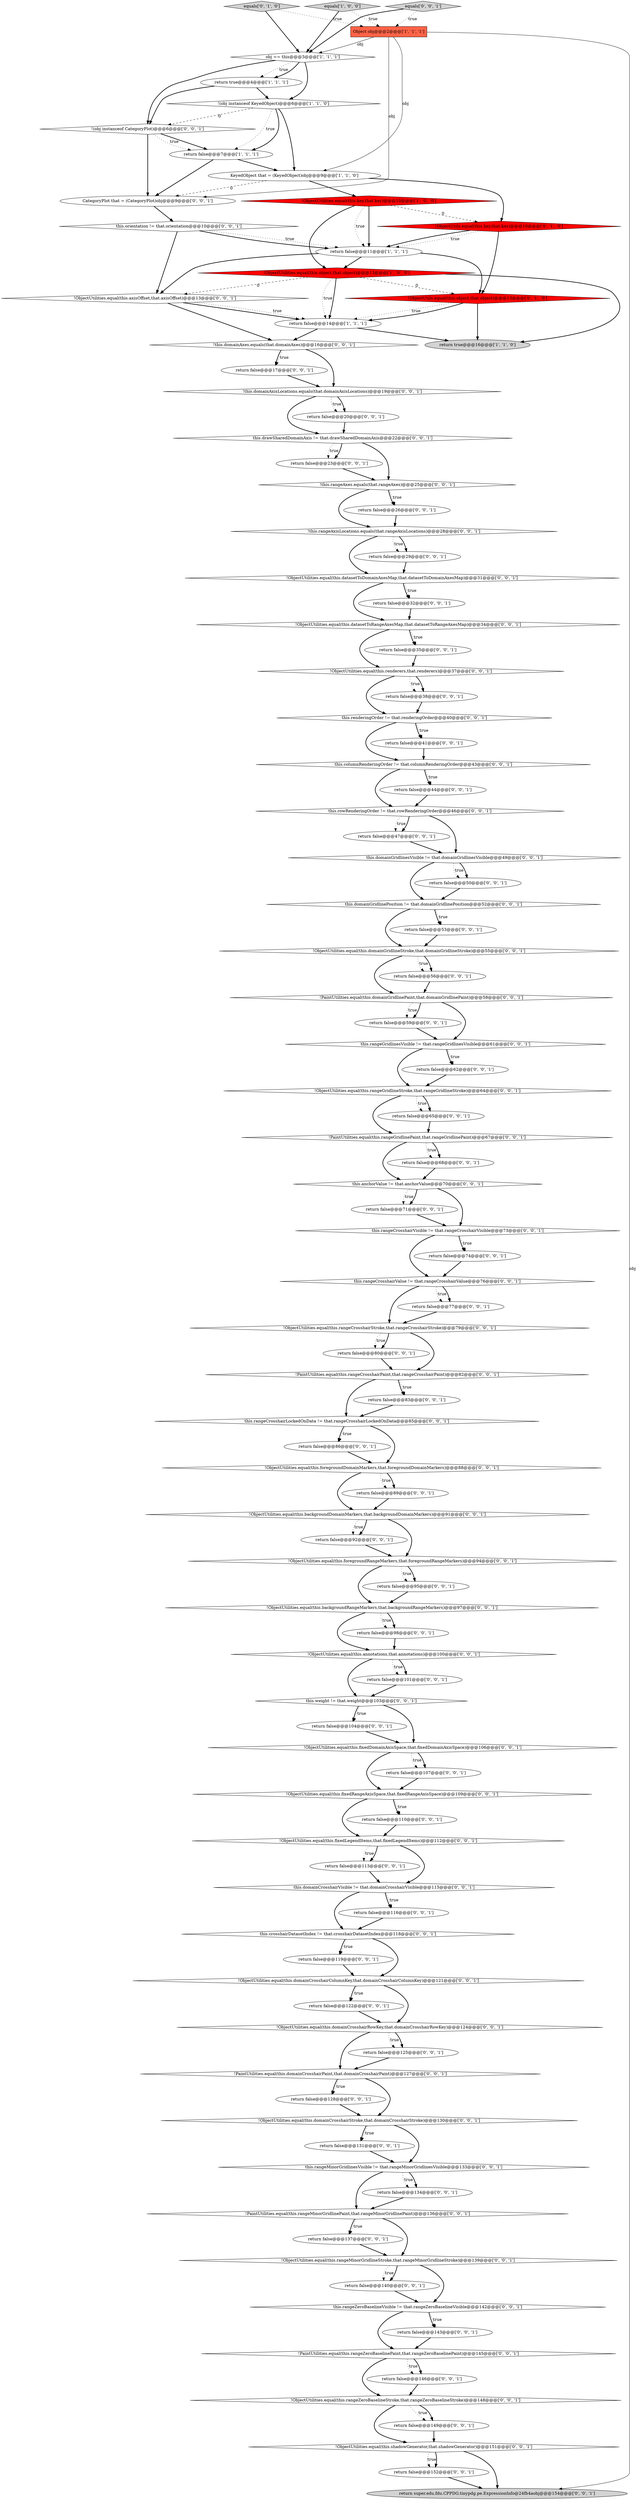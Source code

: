 digraph {
78 [style = filled, label = "!ObjectUtilities.equal(this.rangeZeroBaselineStroke,that.rangeZeroBaselineStroke)@@@148@@@['0', '0', '1']", fillcolor = white, shape = diamond image = "AAA0AAABBB3BBB"];
65 [style = filled, label = "!ObjectUtilities.equal(this.annotations,that.annotations)@@@100@@@['0', '0', '1']", fillcolor = white, shape = diamond image = "AAA0AAABBB3BBB"];
1 [style = filled, label = "return true@@@4@@@['1', '1', '1']", fillcolor = white, shape = ellipse image = "AAA0AAABBB1BBB"];
85 [style = filled, label = "!PaintUtilities.equal(this.rangeGridlinePaint,that.rangeGridlinePaint)@@@67@@@['0', '0', '1']", fillcolor = white, shape = diamond image = "AAA0AAABBB3BBB"];
25 [style = filled, label = "equals['0', '0', '1']", fillcolor = lightgray, shape = diamond image = "AAA0AAABBB3BBB"];
28 [style = filled, label = "return false@@@137@@@['0', '0', '1']", fillcolor = white, shape = ellipse image = "AAA0AAABBB3BBB"];
53 [style = filled, label = "return false@@@146@@@['0', '0', '1']", fillcolor = white, shape = ellipse image = "AAA0AAABBB3BBB"];
34 [style = filled, label = "return false@@@140@@@['0', '0', '1']", fillcolor = white, shape = ellipse image = "AAA0AAABBB3BBB"];
112 [style = filled, label = "return false@@@128@@@['0', '0', '1']", fillcolor = white, shape = ellipse image = "AAA0AAABBB3BBB"];
55 [style = filled, label = "this.rangeCrosshairValue != that.rangeCrosshairValue@@@76@@@['0', '0', '1']", fillcolor = white, shape = diamond image = "AAA0AAABBB3BBB"];
57 [style = filled, label = "return false@@@74@@@['0', '0', '1']", fillcolor = white, shape = ellipse image = "AAA0AAABBB3BBB"];
93 [style = filled, label = "this.drawSharedDomainAxis != that.drawSharedDomainAxis@@@22@@@['0', '0', '1']", fillcolor = white, shape = diamond image = "AAA0AAABBB3BBB"];
6 [style = filled, label = "equals['1', '0', '0']", fillcolor = lightgray, shape = diamond image = "AAA0AAABBB1BBB"];
18 [style = filled, label = "return false@@@23@@@['0', '0', '1']", fillcolor = white, shape = ellipse image = "AAA0AAABBB3BBB"];
105 [style = filled, label = "!this.rangeAxes.equals(that.rangeAxes)@@@25@@@['0', '0', '1']", fillcolor = white, shape = diamond image = "AAA0AAABBB3BBB"];
35 [style = filled, label = "!ObjectUtilities.equal(this.datasetToRangeAxesMap,that.datasetToRangeAxesMap)@@@34@@@['0', '0', '1']", fillcolor = white, shape = diamond image = "AAA0AAABBB3BBB"];
89 [style = filled, label = "!ObjectUtilities.equal(this.backgroundRangeMarkers,that.backgroundRangeMarkers)@@@97@@@['0', '0', '1']", fillcolor = white, shape = diamond image = "AAA0AAABBB3BBB"];
95 [style = filled, label = "return false@@@104@@@['0', '0', '1']", fillcolor = white, shape = ellipse image = "AAA0AAABBB3BBB"];
21 [style = filled, label = "return false@@@65@@@['0', '0', '1']", fillcolor = white, shape = ellipse image = "AAA0AAABBB3BBB"];
38 [style = filled, label = "this.rowRenderingOrder != that.rowRenderingOrder@@@46@@@['0', '0', '1']", fillcolor = white, shape = diamond image = "AAA0AAABBB3BBB"];
4 [style = filled, label = "return false@@@14@@@['1', '1', '1']", fillcolor = white, shape = ellipse image = "AAA0AAABBB1BBB"];
17 [style = filled, label = "this.anchorValue != that.anchorValue@@@70@@@['0', '0', '1']", fillcolor = white, shape = diamond image = "AAA0AAABBB3BBB"];
24 [style = filled, label = "this.weight != that.weight@@@103@@@['0', '0', '1']", fillcolor = white, shape = diamond image = "AAA0AAABBB3BBB"];
31 [style = filled, label = "return false@@@92@@@['0', '0', '1']", fillcolor = white, shape = ellipse image = "AAA0AAABBB3BBB"];
48 [style = filled, label = "!ObjectUtilities.equal(this.shadowGenerator,that.shadowGenerator)@@@151@@@['0', '0', '1']", fillcolor = white, shape = diamond image = "AAA0AAABBB3BBB"];
94 [style = filled, label = "!this.rangeAxisLocations.equals(that.rangeAxisLocations)@@@28@@@['0', '0', '1']", fillcolor = white, shape = diamond image = "AAA0AAABBB3BBB"];
63 [style = filled, label = "!ObjectUtilities.equal(this.rangeCrosshairStroke,that.rangeCrosshairStroke)@@@79@@@['0', '0', '1']", fillcolor = white, shape = diamond image = "AAA0AAABBB3BBB"];
49 [style = filled, label = "!ObjectUtilities.equal(this.foregroundRangeMarkers,that.foregroundRangeMarkers)@@@94@@@['0', '0', '1']", fillcolor = white, shape = diamond image = "AAA0AAABBB3BBB"];
73 [style = filled, label = "this.columnRenderingOrder != that.columnRenderingOrder@@@43@@@['0', '0', '1']", fillcolor = white, shape = diamond image = "AAA0AAABBB3BBB"];
50 [style = filled, label = "!PaintUtilities.equal(this.rangeZeroBaselinePaint,that.rangeZeroBaselinePaint)@@@145@@@['0', '0', '1']", fillcolor = white, shape = diamond image = "AAA0AAABBB3BBB"];
14 [style = filled, label = "equals['0', '1', '0']", fillcolor = lightgray, shape = diamond image = "AAA0AAABBB2BBB"];
23 [style = filled, label = "this.rangeZeroBaselineVisible != that.rangeZeroBaselineVisible@@@142@@@['0', '0', '1']", fillcolor = white, shape = diamond image = "AAA0AAABBB3BBB"];
32 [style = filled, label = "!ObjectUtilities.equal(this.fixedRangeAxisSpace,that.fixedRangeAxisSpace)@@@109@@@['0', '0', '1']", fillcolor = white, shape = diamond image = "AAA0AAABBB3BBB"];
13 [style = filled, label = "!ObjectUtils.equal(this.key,that.key)@@@10@@@['0', '1', '0']", fillcolor = red, shape = diamond image = "AAA1AAABBB2BBB"];
96 [style = filled, label = "!ObjectUtilities.equal(this.domainGridlineStroke,that.domainGridlineStroke)@@@55@@@['0', '0', '1']", fillcolor = white, shape = diamond image = "AAA0AAABBB3BBB"];
79 [style = filled, label = "return false@@@26@@@['0', '0', '1']", fillcolor = white, shape = ellipse image = "AAA0AAABBB3BBB"];
71 [style = filled, label = "return false@@@47@@@['0', '0', '1']", fillcolor = white, shape = ellipse image = "AAA0AAABBB3BBB"];
87 [style = filled, label = "!PaintUtilities.equal(this.domainCrosshairPaint,that.domainCrosshairPaint)@@@127@@@['0', '0', '1']", fillcolor = white, shape = diamond image = "AAA0AAABBB3BBB"];
30 [style = filled, label = "this.rangeCrosshairLockedOnData != that.rangeCrosshairLockedOnData@@@85@@@['0', '0', '1']", fillcolor = white, shape = diamond image = "AAA0AAABBB3BBB"];
88 [style = filled, label = "this.domainGridlinePosition != that.domainGridlinePosition@@@52@@@['0', '0', '1']", fillcolor = white, shape = diamond image = "AAA0AAABBB3BBB"];
56 [style = filled, label = "!ObjectUtilities.equal(this.fixedLegendItems,that.fixedLegendItems)@@@112@@@['0', '0', '1']", fillcolor = white, shape = diamond image = "AAA0AAABBB3BBB"];
99 [style = filled, label = "return false@@@113@@@['0', '0', '1']", fillcolor = white, shape = ellipse image = "AAA0AAABBB3BBB"];
39 [style = filled, label = "return false@@@71@@@['0', '0', '1']", fillcolor = white, shape = ellipse image = "AAA0AAABBB3BBB"];
64 [style = filled, label = "CategoryPlot that = (CategoryPlot)obj@@@9@@@['0', '0', '1']", fillcolor = white, shape = ellipse image = "AAA0AAABBB3BBB"];
37 [style = filled, label = "!PaintUtilities.equal(this.domainGridlinePaint,that.domainGridlinePaint)@@@58@@@['0', '0', '1']", fillcolor = white, shape = diamond image = "AAA0AAABBB3BBB"];
68 [style = filled, label = "return false@@@53@@@['0', '0', '1']", fillcolor = white, shape = ellipse image = "AAA0AAABBB3BBB"];
7 [style = filled, label = "return true@@@16@@@['1', '1', '0']", fillcolor = lightgray, shape = ellipse image = "AAA0AAABBB1BBB"];
43 [style = filled, label = "this.domainCrosshairVisible != that.domainCrosshairVisible@@@115@@@['0', '0', '1']", fillcolor = white, shape = diamond image = "AAA0AAABBB3BBB"];
2 [style = filled, label = "return false@@@11@@@['1', '1', '1']", fillcolor = white, shape = ellipse image = "AAA0AAABBB1BBB"];
44 [style = filled, label = "!ObjectUtilities.equal(this.datasetToDomainAxesMap,that.datasetToDomainAxesMap)@@@31@@@['0', '0', '1']", fillcolor = white, shape = diamond image = "AAA0AAABBB3BBB"];
62 [style = filled, label = "!this.domainAxes.equals(that.domainAxes)@@@16@@@['0', '0', '1']", fillcolor = white, shape = diamond image = "AAA0AAABBB3BBB"];
47 [style = filled, label = "return false@@@86@@@['0', '0', '1']", fillcolor = white, shape = ellipse image = "AAA0AAABBB3BBB"];
42 [style = filled, label = "return false@@@44@@@['0', '0', '1']", fillcolor = white, shape = ellipse image = "AAA0AAABBB3BBB"];
0 [style = filled, label = "return false@@@7@@@['1', '1', '1']", fillcolor = white, shape = ellipse image = "AAA0AAABBB1BBB"];
22 [style = filled, label = "!PaintUtilities.equal(this.rangeMinorGridlinePaint,that.rangeMinorGridlinePaint)@@@136@@@['0', '0', '1']", fillcolor = white, shape = diamond image = "AAA0AAABBB3BBB"];
67 [style = filled, label = "this.domainGridlinesVisible != that.domainGridlinesVisible@@@49@@@['0', '0', '1']", fillcolor = white, shape = diamond image = "AAA0AAABBB3BBB"];
29 [style = filled, label = "return false@@@119@@@['0', '0', '1']", fillcolor = white, shape = ellipse image = "AAA0AAABBB3BBB"];
97 [style = filled, label = "return false@@@122@@@['0', '0', '1']", fillcolor = white, shape = ellipse image = "AAA0AAABBB3BBB"];
26 [style = filled, label = "this.crosshairDatasetIndex != that.crosshairDatasetIndex@@@118@@@['0', '0', '1']", fillcolor = white, shape = diamond image = "AAA0AAABBB3BBB"];
74 [style = filled, label = "return false@@@56@@@['0', '0', '1']", fillcolor = white, shape = ellipse image = "AAA0AAABBB3BBB"];
91 [style = filled, label = "!ObjectUtilities.equal(this.rangeMinorGridlineStroke,that.rangeMinorGridlineStroke)@@@139@@@['0', '0', '1']", fillcolor = white, shape = diamond image = "AAA0AAABBB3BBB"];
59 [style = filled, label = "!ObjectUtilities.equal(this.fixedDomainAxisSpace,that.fixedDomainAxisSpace)@@@106@@@['0', '0', '1']", fillcolor = white, shape = diamond image = "AAA0AAABBB3BBB"];
110 [style = filled, label = "!ObjectUtilities.equal(this.foregroundDomainMarkers,that.foregroundDomainMarkers)@@@88@@@['0', '0', '1']", fillcolor = white, shape = diamond image = "AAA0AAABBB3BBB"];
33 [style = filled, label = "return super.edu.fdu.CPPDG.tinypdg.pe.ExpressionInfo@24fb4aobj@@@154@@@['0', '0', '1']", fillcolor = lightgray, shape = ellipse image = "AAA0AAABBB3BBB"];
45 [style = filled, label = "return false@@@131@@@['0', '0', '1']", fillcolor = white, shape = ellipse image = "AAA0AAABBB3BBB"];
84 [style = filled, label = "!(obj instanceof CategoryPlot)@@@6@@@['0', '0', '1']", fillcolor = white, shape = diamond image = "AAA0AAABBB3BBB"];
19 [style = filled, label = "!ObjectUtilities.equal(this.renderers,that.renderers)@@@37@@@['0', '0', '1']", fillcolor = white, shape = diamond image = "AAA0AAABBB3BBB"];
92 [style = filled, label = "return false@@@107@@@['0', '0', '1']", fillcolor = white, shape = ellipse image = "AAA0AAABBB3BBB"];
3 [style = filled, label = "KeyedObject that = (KeyedObject)obj@@@9@@@['1', '1', '0']", fillcolor = white, shape = ellipse image = "AAA0AAABBB1BBB"];
76 [style = filled, label = "return false@@@17@@@['0', '0', '1']", fillcolor = white, shape = ellipse image = "AAA0AAABBB3BBB"];
41 [style = filled, label = "return false@@@59@@@['0', '0', '1']", fillcolor = white, shape = ellipse image = "AAA0AAABBB3BBB"];
51 [style = filled, label = "!ObjectUtilities.equal(this.backgroundDomainMarkers,that.backgroundDomainMarkers)@@@91@@@['0', '0', '1']", fillcolor = white, shape = diamond image = "AAA0AAABBB3BBB"];
86 [style = filled, label = "!ObjectUtilities.equal(this.rangeGridlineStroke,that.rangeGridlineStroke)@@@64@@@['0', '0', '1']", fillcolor = white, shape = diamond image = "AAA0AAABBB3BBB"];
82 [style = filled, label = "!ObjectUtilities.equal(this.domainCrosshairRowKey,that.domainCrosshairRowKey)@@@124@@@['0', '0', '1']", fillcolor = white, shape = diamond image = "AAA0AAABBB3BBB"];
83 [style = filled, label = "return false@@@68@@@['0', '0', '1']", fillcolor = white, shape = ellipse image = "AAA0AAABBB3BBB"];
70 [style = filled, label = "return false@@@101@@@['0', '0', '1']", fillcolor = white, shape = ellipse image = "AAA0AAABBB3BBB"];
107 [style = filled, label = "return false@@@143@@@['0', '0', '1']", fillcolor = white, shape = ellipse image = "AAA0AAABBB3BBB"];
100 [style = filled, label = "return false@@@98@@@['0', '0', '1']", fillcolor = white, shape = ellipse image = "AAA0AAABBB3BBB"];
60 [style = filled, label = "this.rangeMinorGridlinesVisible != that.rangeMinorGridlinesVisible@@@133@@@['0', '0', '1']", fillcolor = white, shape = diamond image = "AAA0AAABBB3BBB"];
80 [style = filled, label = "return false@@@50@@@['0', '0', '1']", fillcolor = white, shape = ellipse image = "AAA0AAABBB3BBB"];
46 [style = filled, label = "return false@@@110@@@['0', '0', '1']", fillcolor = white, shape = ellipse image = "AAA0AAABBB3BBB"];
61 [style = filled, label = "return false@@@83@@@['0', '0', '1']", fillcolor = white, shape = ellipse image = "AAA0AAABBB3BBB"];
109 [style = filled, label = "return false@@@80@@@['0', '0', '1']", fillcolor = white, shape = ellipse image = "AAA0AAABBB3BBB"];
103 [style = filled, label = "return false@@@125@@@['0', '0', '1']", fillcolor = white, shape = ellipse image = "AAA0AAABBB3BBB"];
12 [style = filled, label = "!ObjectUtils.equal(this.object,that.object)@@@13@@@['0', '1', '0']", fillcolor = red, shape = diamond image = "AAA1AAABBB2BBB"];
102 [style = filled, label = "return false@@@149@@@['0', '0', '1']", fillcolor = white, shape = ellipse image = "AAA0AAABBB3BBB"];
101 [style = filled, label = "this.orientation != that.orientation@@@10@@@['0', '0', '1']", fillcolor = white, shape = diamond image = "AAA0AAABBB3BBB"];
104 [style = filled, label = "this.renderingOrder != that.renderingOrder@@@40@@@['0', '0', '1']", fillcolor = white, shape = diamond image = "AAA0AAABBB3BBB"];
15 [style = filled, label = "this.rangeCrosshairVisible != that.rangeCrosshairVisible@@@73@@@['0', '0', '1']", fillcolor = white, shape = diamond image = "AAA0AAABBB3BBB"];
98 [style = filled, label = "this.rangeGridlinesVisible != that.rangeGridlinesVisible@@@61@@@['0', '0', '1']", fillcolor = white, shape = diamond image = "AAA0AAABBB3BBB"];
40 [style = filled, label = "return false@@@29@@@['0', '0', '1']", fillcolor = white, shape = ellipse image = "AAA0AAABBB3BBB"];
52 [style = filled, label = "!ObjectUtilities.equal(this.axisOffset,that.axisOffset)@@@13@@@['0', '0', '1']", fillcolor = white, shape = diamond image = "AAA0AAABBB3BBB"];
54 [style = filled, label = "return false@@@32@@@['0', '0', '1']", fillcolor = white, shape = ellipse image = "AAA0AAABBB3BBB"];
5 [style = filled, label = "Object obj@@@2@@@['1', '1', '1']", fillcolor = tomato, shape = box image = "AAA0AAABBB1BBB"];
108 [style = filled, label = "return false@@@116@@@['0', '0', '1']", fillcolor = white, shape = ellipse image = "AAA0AAABBB3BBB"];
8 [style = filled, label = "!ObjectUtilities.equal(this.object,that.object)@@@13@@@['1', '0', '0']", fillcolor = red, shape = diamond image = "AAA1AAABBB1BBB"];
27 [style = filled, label = "!ObjectUtilities.equal(this.domainCrosshairStroke,that.domainCrosshairStroke)@@@130@@@['0', '0', '1']", fillcolor = white, shape = diamond image = "AAA0AAABBB3BBB"];
10 [style = filled, label = "obj == this@@@3@@@['1', '1', '1']", fillcolor = white, shape = diamond image = "AAA0AAABBB1BBB"];
58 [style = filled, label = "return false@@@77@@@['0', '0', '1']", fillcolor = white, shape = ellipse image = "AAA0AAABBB3BBB"];
66 [style = filled, label = "return false@@@35@@@['0', '0', '1']", fillcolor = white, shape = ellipse image = "AAA0AAABBB3BBB"];
106 [style = filled, label = "return false@@@89@@@['0', '0', '1']", fillcolor = white, shape = ellipse image = "AAA0AAABBB3BBB"];
90 [style = filled, label = "return false@@@38@@@['0', '0', '1']", fillcolor = white, shape = ellipse image = "AAA0AAABBB3BBB"];
69 [style = filled, label = "return false@@@95@@@['0', '0', '1']", fillcolor = white, shape = ellipse image = "AAA0AAABBB3BBB"];
11 [style = filled, label = "!ObjectUtilities.equal(this.key,that.key)@@@10@@@['1', '0', '0']", fillcolor = red, shape = diamond image = "AAA1AAABBB1BBB"];
77 [style = filled, label = "!PaintUtilities.equal(this.rangeCrosshairPaint,that.rangeCrosshairPaint)@@@82@@@['0', '0', '1']", fillcolor = white, shape = diamond image = "AAA0AAABBB3BBB"];
9 [style = filled, label = "!(obj instanceof KeyedObject)@@@6@@@['1', '1', '0']", fillcolor = white, shape = diamond image = "AAA0AAABBB1BBB"];
72 [style = filled, label = "return false@@@20@@@['0', '0', '1']", fillcolor = white, shape = ellipse image = "AAA0AAABBB3BBB"];
20 [style = filled, label = "return false@@@62@@@['0', '0', '1']", fillcolor = white, shape = ellipse image = "AAA0AAABBB3BBB"];
75 [style = filled, label = "!ObjectUtilities.equal(this.domainCrosshairColumnKey,that.domainCrosshairColumnKey)@@@121@@@['0', '0', '1']", fillcolor = white, shape = diamond image = "AAA0AAABBB3BBB"];
36 [style = filled, label = "return false@@@152@@@['0', '0', '1']", fillcolor = white, shape = ellipse image = "AAA0AAABBB3BBB"];
111 [style = filled, label = "!this.domainAxisLocations.equals(that.domainAxisLocations)@@@19@@@['0', '0', '1']", fillcolor = white, shape = diamond image = "AAA0AAABBB3BBB"];
16 [style = filled, label = "return false@@@41@@@['0', '0', '1']", fillcolor = white, shape = ellipse image = "AAA0AAABBB3BBB"];
81 [style = filled, label = "return false@@@134@@@['0', '0', '1']", fillcolor = white, shape = ellipse image = "AAA0AAABBB3BBB"];
60->81 [style = dotted, label="true"];
62->111 [style = bold, label=""];
68->96 [style = bold, label=""];
15->55 [style = bold, label=""];
51->31 [style = dotted, label="true"];
47->110 [style = bold, label=""];
110->106 [style = dotted, label="true"];
61->30 [style = bold, label=""];
87->112 [style = bold, label=""];
5->10 [style = solid, label="obj"];
44->35 [style = bold, label=""];
69->89 [style = bold, label=""];
96->74 [style = dotted, label="true"];
4->62 [style = bold, label=""];
23->107 [style = bold, label=""];
62->76 [style = bold, label=""];
105->79 [style = bold, label=""];
60->22 [style = bold, label=""];
8->12 [style = dashed, label="0"];
97->82 [style = bold, label=""];
43->26 [style = bold, label=""];
49->69 [style = dotted, label="true"];
59->92 [style = dotted, label="true"];
15->57 [style = bold, label=""];
36->33 [style = bold, label=""];
8->4 [style = dotted, label="true"];
12->7 [style = bold, label=""];
107->50 [style = bold, label=""];
67->80 [style = dotted, label="true"];
55->63 [style = bold, label=""];
71->67 [style = bold, label=""];
74->37 [style = bold, label=""];
11->2 [style = dotted, label="true"];
19->90 [style = dotted, label="true"];
3->64 [style = dashed, label="0"];
77->61 [style = bold, label=""];
87->112 [style = dotted, label="true"];
19->90 [style = bold, label=""];
94->40 [style = dotted, label="true"];
104->16 [style = bold, label=""];
27->45 [style = bold, label=""];
25->10 [style = bold, label=""];
65->70 [style = dotted, label="true"];
90->104 [style = bold, label=""];
38->71 [style = dotted, label="true"];
10->1 [style = dotted, label="true"];
8->4 [style = bold, label=""];
2->52 [style = bold, label=""];
43->108 [style = bold, label=""];
27->60 [style = bold, label=""];
15->57 [style = dotted, label="true"];
93->18 [style = dotted, label="true"];
18->105 [style = bold, label=""];
53->78 [style = bold, label=""];
94->40 [style = bold, label=""];
81->22 [style = bold, label=""];
17->39 [style = dotted, label="true"];
56->43 [style = bold, label=""];
0->3 [style = bold, label=""];
32->56 [style = bold, label=""];
83->17 [style = bold, label=""];
24->59 [style = bold, label=""];
35->66 [style = bold, label=""];
102->48 [style = bold, label=""];
86->21 [style = dotted, label="true"];
57->55 [style = bold, label=""];
110->51 [style = bold, label=""];
59->32 [style = bold, label=""];
43->108 [style = dotted, label="true"];
96->37 [style = bold, label=""];
106->51 [style = bold, label=""];
60->81 [style = bold, label=""];
91->23 [style = bold, label=""];
3->11 [style = bold, label=""];
14->10 [style = bold, label=""];
112->27 [style = bold, label=""];
100->65 [style = bold, label=""];
5->64 [style = solid, label="obj"];
84->64 [style = bold, label=""];
35->66 [style = dotted, label="true"];
111->93 [style = bold, label=""];
72->93 [style = bold, label=""];
48->36 [style = dotted, label="true"];
91->34 [style = dotted, label="true"];
86->21 [style = bold, label=""];
77->30 [style = bold, label=""];
99->43 [style = bold, label=""];
108->26 [style = bold, label=""];
58->63 [style = bold, label=""];
25->5 [style = dotted, label="true"];
6->5 [style = dotted, label="true"];
13->12 [style = bold, label=""];
37->41 [style = dotted, label="true"];
98->20 [style = bold, label=""];
78->48 [style = bold, label=""];
17->39 [style = bold, label=""];
9->84 [style = dashed, label="0"];
101->2 [style = dotted, label="true"];
17->15 [style = bold, label=""];
80->88 [style = bold, label=""];
49->69 [style = bold, label=""];
48->33 [style = bold, label=""];
84->0 [style = bold, label=""];
11->8 [style = bold, label=""];
94->44 [style = bold, label=""];
19->104 [style = bold, label=""];
52->62 [style = bold, label=""];
12->4 [style = dotted, label="true"];
104->73 [style = bold, label=""];
16->73 [style = bold, label=""];
63->77 [style = bold, label=""];
111->72 [style = dotted, label="true"];
30->47 [style = bold, label=""];
70->24 [style = bold, label=""];
45->60 [style = bold, label=""];
10->1 [style = bold, label=""];
75->82 [style = bold, label=""];
28->91 [style = bold, label=""];
88->68 [style = bold, label=""];
89->100 [style = dotted, label="true"];
111->72 [style = bold, label=""];
42->38 [style = bold, label=""];
41->98 [style = bold, label=""];
91->34 [style = bold, label=""];
84->0 [style = dotted, label="true"];
27->45 [style = dotted, label="true"];
44->54 [style = bold, label=""];
79->94 [style = bold, label=""];
54->35 [style = bold, label=""];
67->80 [style = bold, label=""];
101->2 [style = bold, label=""];
9->0 [style = dotted, label="true"];
46->56 [style = bold, label=""];
55->58 [style = dotted, label="true"];
32->46 [style = bold, label=""];
62->76 [style = dotted, label="true"];
87->27 [style = bold, label=""];
24->95 [style = bold, label=""];
85->83 [style = dotted, label="true"];
37->41 [style = bold, label=""];
23->107 [style = dotted, label="true"];
93->105 [style = bold, label=""];
52->4 [style = bold, label=""];
67->88 [style = bold, label=""];
5->33 [style = solid, label="obj"];
24->95 [style = dotted, label="true"];
22->28 [style = bold, label=""];
31->49 [style = bold, label=""];
103->87 [style = bold, label=""];
96->74 [style = bold, label=""];
59->92 [style = bold, label=""];
26->75 [style = bold, label=""];
78->102 [style = dotted, label="true"];
66->19 [style = bold, label=""];
4->7 [style = bold, label=""];
1->9 [style = bold, label=""];
82->103 [style = dotted, label="true"];
13->2 [style = dotted, label="true"];
50->53 [style = dotted, label="true"];
104->16 [style = dotted, label="true"];
14->5 [style = dotted, label="true"];
10->84 [style = bold, label=""];
5->3 [style = solid, label="obj"];
6->10 [style = bold, label=""];
92->32 [style = bold, label=""];
88->68 [style = dotted, label="true"];
9->3 [style = bold, label=""];
34->23 [style = bold, label=""];
10->9 [style = bold, label=""];
49->89 [style = bold, label=""];
98->20 [style = dotted, label="true"];
32->46 [style = dotted, label="true"];
37->98 [style = bold, label=""];
93->18 [style = bold, label=""];
76->111 [style = bold, label=""];
63->109 [style = dotted, label="true"];
85->83 [style = bold, label=""];
38->67 [style = bold, label=""];
8->52 [style = dashed, label="0"];
101->52 [style = bold, label=""];
77->61 [style = dotted, label="true"];
40->44 [style = bold, label=""];
13->2 [style = bold, label=""];
109->77 [style = bold, label=""];
23->50 [style = bold, label=""];
44->54 [style = dotted, label="true"];
39->15 [style = bold, label=""];
82->87 [style = bold, label=""];
29->75 [style = bold, label=""];
22->91 [style = bold, label=""];
9->0 [style = bold, label=""];
110->106 [style = bold, label=""];
65->70 [style = bold, label=""];
78->102 [style = bold, label=""];
65->24 [style = bold, label=""];
1->84 [style = bold, label=""];
48->36 [style = bold, label=""];
105->79 [style = dotted, label="true"];
26->29 [style = bold, label=""];
30->47 [style = dotted, label="true"];
35->19 [style = bold, label=""];
63->109 [style = bold, label=""];
22->28 [style = dotted, label="true"];
30->110 [style = bold, label=""];
51->49 [style = bold, label=""];
56->99 [style = dotted, label="true"];
11->2 [style = bold, label=""];
2->12 [style = bold, label=""];
8->7 [style = bold, label=""];
64->101 [style = bold, label=""];
75->97 [style = bold, label=""];
98->86 [style = bold, label=""];
0->64 [style = bold, label=""];
73->42 [style = bold, label=""];
20->86 [style = bold, label=""];
89->100 [style = bold, label=""];
11->13 [style = dashed, label="0"];
86->85 [style = bold, label=""];
12->4 [style = bold, label=""];
21->85 [style = bold, label=""];
105->94 [style = bold, label=""];
50->78 [style = bold, label=""];
89->65 [style = bold, label=""];
95->59 [style = bold, label=""];
3->13 [style = bold, label=""];
26->29 [style = dotted, label="true"];
56->99 [style = bold, label=""];
88->96 [style = bold, label=""];
52->4 [style = dotted, label="true"];
73->38 [style = bold, label=""];
51->31 [style = bold, label=""];
82->103 [style = bold, label=""];
73->42 [style = dotted, label="true"];
50->53 [style = bold, label=""];
55->58 [style = bold, label=""];
75->97 [style = dotted, label="true"];
2->8 [style = bold, label=""];
85->17 [style = bold, label=""];
38->71 [style = bold, label=""];
}
